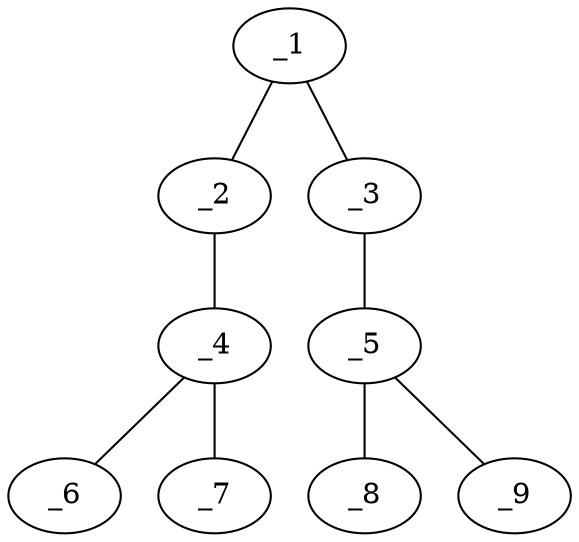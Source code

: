graph molid42080 {
	_1	 [charge=0,
		chem=1,
		symbol="C  ",
		x="4.5981",
		y=0];
	_2	 [charge=0,
		chem=4,
		symbol="N  ",
		x="3.7321",
		y="0.5"];
	_1 -- _2	 [valence=2];
	_3	 [charge=0,
		chem=4,
		symbol="N  ",
		x="5.4641",
		y="-0.5"];
	_1 -- _3	 [valence=2];
	_4	 [charge=0,
		chem=1,
		symbol="C  ",
		x="2.866",
		y=0];
	_2 -- _4	 [valence=1];
	_5	 [charge=0,
		chem=1,
		symbol="C  ",
		x="6.3301",
		y=0];
	_3 -- _5	 [valence=1];
	_6	 [charge=0,
		chem=1,
		symbol="C  ",
		x=2,
		y="0.5"];
	_4 -- _6	 [valence=1];
	_7	 [charge=0,
		chem=1,
		symbol="C  ",
		x="2.866",
		y="-1"];
	_4 -- _7	 [valence=1];
	_8	 [charge=0,
		chem=1,
		symbol="C  ",
		x="7.1962",
		y="-0.5"];
	_5 -- _8	 [valence=1];
	_9	 [charge=0,
		chem=1,
		symbol="C  ",
		x="6.3301",
		y=1];
	_5 -- _9	 [valence=1];
}
